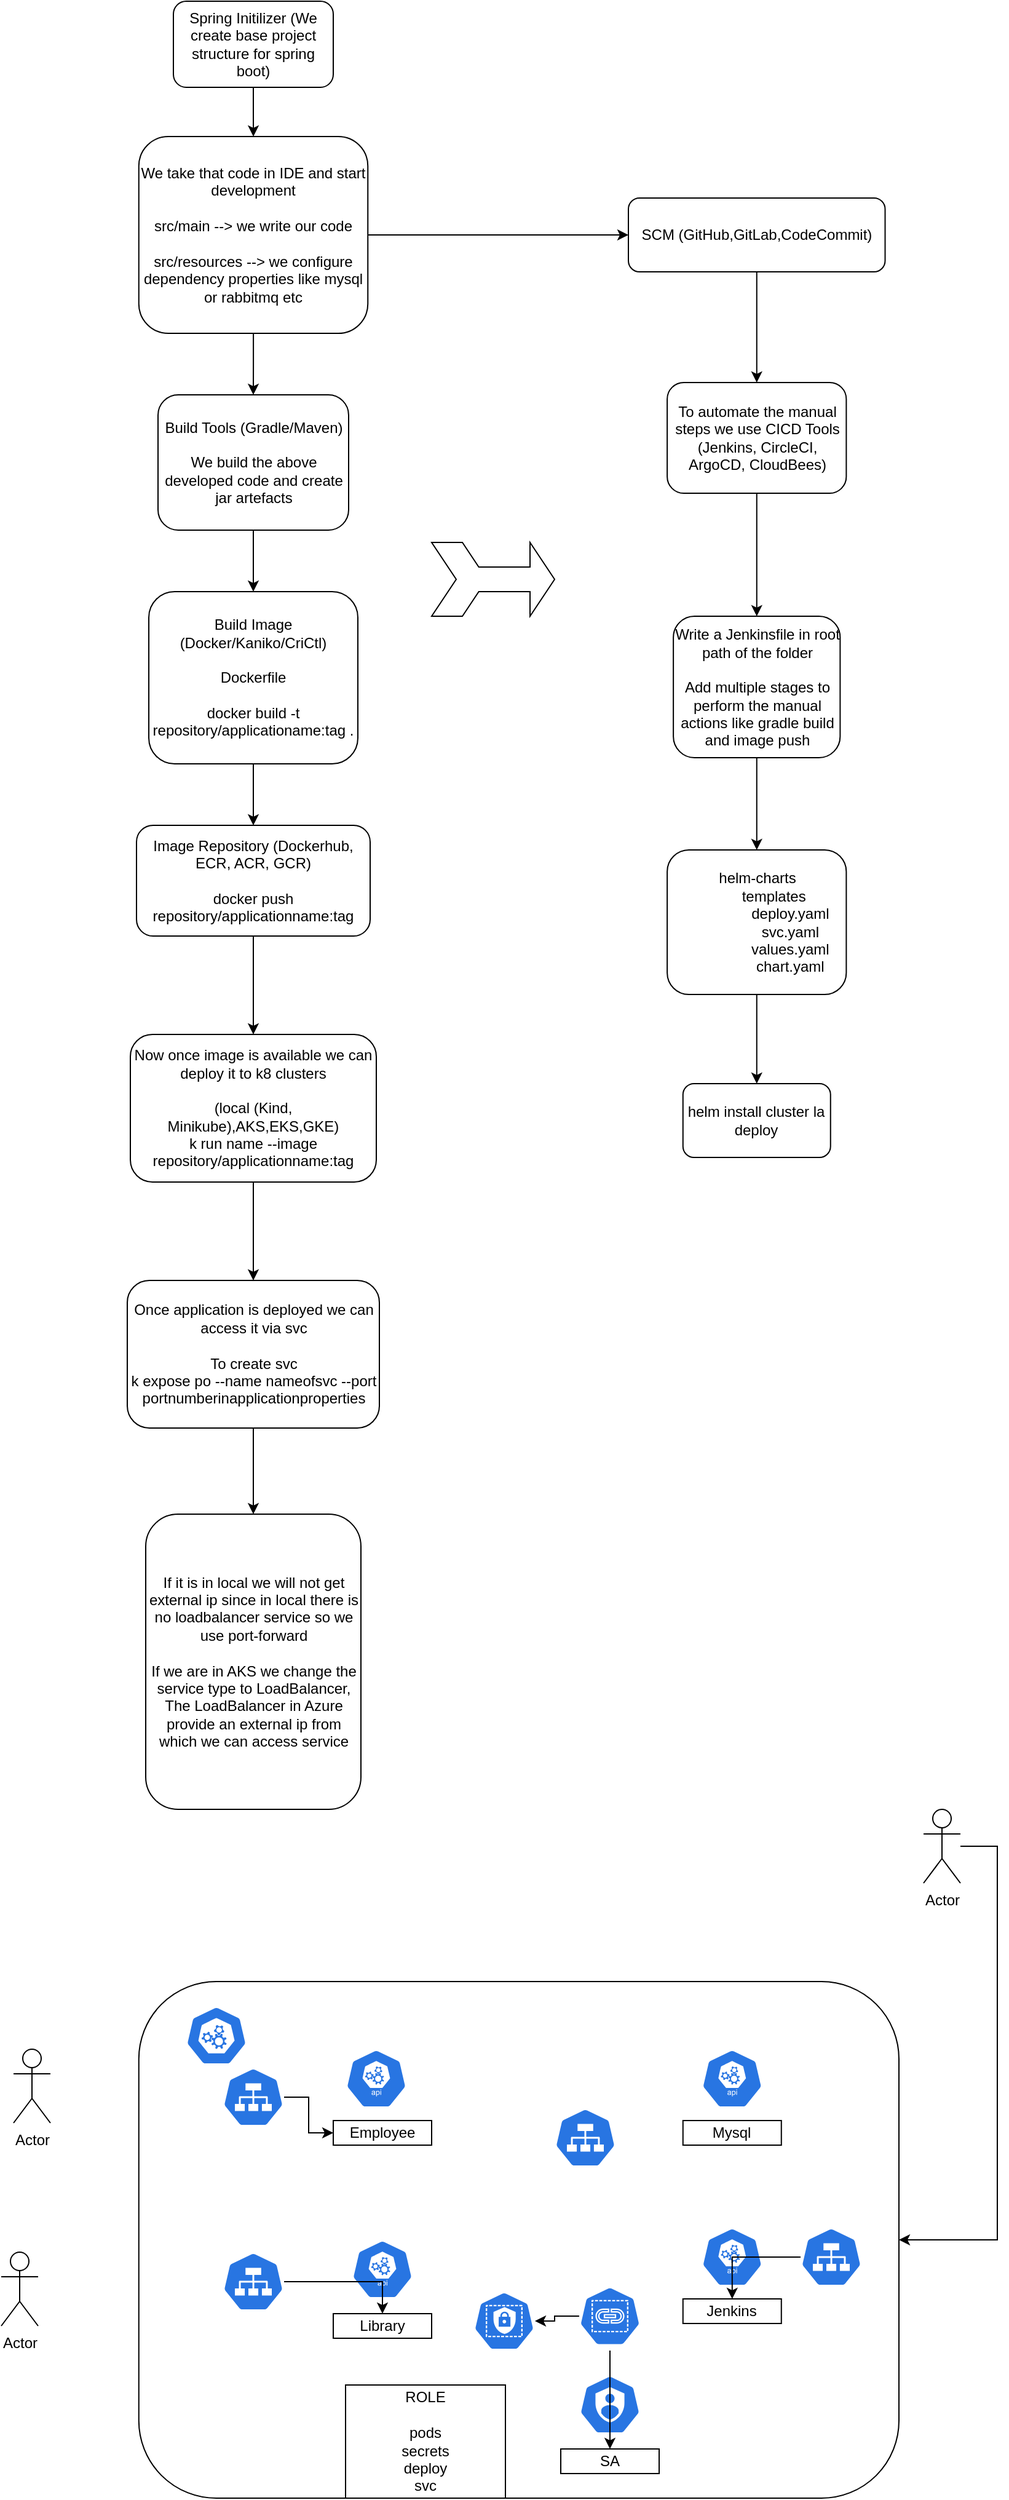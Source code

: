 <mxfile version="21.8.2" type="github">
  <diagram name="Page-1" id="WOTOL3OCUuAJzOhdY58Q">
    <mxGraphModel dx="1811" dy="628" grid="1" gridSize="10" guides="1" tooltips="1" connect="1" arrows="1" fold="1" page="1" pageScale="1" pageWidth="827" pageHeight="1169" math="0" shadow="0">
      <root>
        <mxCell id="0" />
        <mxCell id="1" parent="0" />
        <mxCell id="YCsUsQrlKh676d5kT_w2-3" value="" style="edgeStyle=orthogonalEdgeStyle;rounded=0;orthogonalLoop=1;jettySize=auto;html=1;" edge="1" parent="1" source="YCsUsQrlKh676d5kT_w2-1" target="YCsUsQrlKh676d5kT_w2-2">
          <mxGeometry relative="1" as="geometry" />
        </mxCell>
        <mxCell id="YCsUsQrlKh676d5kT_w2-1" value="Spring Initilizer (We create base project structure for spring boot)" style="rounded=1;whiteSpace=wrap;html=1;" vertex="1" parent="1">
          <mxGeometry x="120" y="50" width="130" height="70" as="geometry" />
        </mxCell>
        <mxCell id="YCsUsQrlKh676d5kT_w2-5" value="" style="edgeStyle=orthogonalEdgeStyle;rounded=0;orthogonalLoop=1;jettySize=auto;html=1;" edge="1" parent="1" source="YCsUsQrlKh676d5kT_w2-2" target="YCsUsQrlKh676d5kT_w2-4">
          <mxGeometry relative="1" as="geometry" />
        </mxCell>
        <mxCell id="YCsUsQrlKh676d5kT_w2-11" value="" style="edgeStyle=orthogonalEdgeStyle;rounded=0;orthogonalLoop=1;jettySize=auto;html=1;" edge="1" parent="1" source="YCsUsQrlKh676d5kT_w2-2" target="YCsUsQrlKh676d5kT_w2-10">
          <mxGeometry relative="1" as="geometry" />
        </mxCell>
        <mxCell id="YCsUsQrlKh676d5kT_w2-2" value="We take that code in IDE and start development&lt;br&gt;&lt;br&gt;src/main --&amp;gt; we write our code&lt;br&gt;&lt;br&gt;src/resources --&amp;gt; we configure dependency properties like mysql or rabbitmq etc" style="whiteSpace=wrap;html=1;rounded=1;" vertex="1" parent="1">
          <mxGeometry x="91.88" y="160" width="186.25" height="160" as="geometry" />
        </mxCell>
        <mxCell id="YCsUsQrlKh676d5kT_w2-7" value="" style="edgeStyle=orthogonalEdgeStyle;rounded=0;orthogonalLoop=1;jettySize=auto;html=1;" edge="1" parent="1" source="YCsUsQrlKh676d5kT_w2-4" target="YCsUsQrlKh676d5kT_w2-6">
          <mxGeometry relative="1" as="geometry" />
        </mxCell>
        <mxCell id="YCsUsQrlKh676d5kT_w2-4" value="Build Tools (Gradle/Maven)&lt;br&gt;&lt;br&gt;We build the above developed code and create jar artefacts" style="whiteSpace=wrap;html=1;rounded=1;" vertex="1" parent="1">
          <mxGeometry x="107.5" y="370" width="155" height="110" as="geometry" />
        </mxCell>
        <mxCell id="YCsUsQrlKh676d5kT_w2-9" value="" style="edgeStyle=orthogonalEdgeStyle;rounded=0;orthogonalLoop=1;jettySize=auto;html=1;" edge="1" parent="1" source="YCsUsQrlKh676d5kT_w2-6" target="YCsUsQrlKh676d5kT_w2-8">
          <mxGeometry relative="1" as="geometry" />
        </mxCell>
        <mxCell id="YCsUsQrlKh676d5kT_w2-6" value="Build Image (Docker/Kaniko/CriCtl)&lt;br&gt;&lt;br&gt;Dockerfile&lt;br&gt;&lt;br&gt;docker build -t repository/applicationame:tag ." style="whiteSpace=wrap;html=1;rounded=1;" vertex="1" parent="1">
          <mxGeometry x="100.01" y="530" width="169.99" height="140" as="geometry" />
        </mxCell>
        <mxCell id="YCsUsQrlKh676d5kT_w2-13" value="" style="edgeStyle=orthogonalEdgeStyle;rounded=0;orthogonalLoop=1;jettySize=auto;html=1;" edge="1" parent="1" source="YCsUsQrlKh676d5kT_w2-8" target="YCsUsQrlKh676d5kT_w2-12">
          <mxGeometry relative="1" as="geometry" />
        </mxCell>
        <mxCell id="YCsUsQrlKh676d5kT_w2-8" value="Image Repository (Dockerhub, ECR, ACR, GCR)&lt;br&gt;&lt;br&gt;docker push repository/applicationname:tag" style="whiteSpace=wrap;html=1;rounded=1;" vertex="1" parent="1">
          <mxGeometry x="90" y="720" width="190" height="90" as="geometry" />
        </mxCell>
        <mxCell id="YCsUsQrlKh676d5kT_w2-20" value="" style="edgeStyle=orthogonalEdgeStyle;rounded=0;orthogonalLoop=1;jettySize=auto;html=1;" edge="1" parent="1" source="YCsUsQrlKh676d5kT_w2-10" target="YCsUsQrlKh676d5kT_w2-19">
          <mxGeometry relative="1" as="geometry" />
        </mxCell>
        <mxCell id="YCsUsQrlKh676d5kT_w2-10" value="SCM (GitHub,GitLab,CodeCommit)" style="whiteSpace=wrap;html=1;rounded=1;" vertex="1" parent="1">
          <mxGeometry x="490" y="210" width="208.75" height="60" as="geometry" />
        </mxCell>
        <mxCell id="YCsUsQrlKh676d5kT_w2-15" value="" style="edgeStyle=orthogonalEdgeStyle;rounded=0;orthogonalLoop=1;jettySize=auto;html=1;" edge="1" parent="1" source="YCsUsQrlKh676d5kT_w2-12" target="YCsUsQrlKh676d5kT_w2-14">
          <mxGeometry relative="1" as="geometry" />
        </mxCell>
        <mxCell id="YCsUsQrlKh676d5kT_w2-12" value="Now once image is available we can deploy it to k8 clusters&lt;br&gt;&lt;br&gt;(local (Kind, Minikube),AKS,EKS,GKE)&lt;br&gt;k run name --image repository/applicationname:tag" style="whiteSpace=wrap;html=1;rounded=1;" vertex="1" parent="1">
          <mxGeometry x="85" y="890" width="200" height="120" as="geometry" />
        </mxCell>
        <mxCell id="YCsUsQrlKh676d5kT_w2-17" value="" style="edgeStyle=orthogonalEdgeStyle;rounded=0;orthogonalLoop=1;jettySize=auto;html=1;" edge="1" parent="1" source="YCsUsQrlKh676d5kT_w2-14" target="YCsUsQrlKh676d5kT_w2-16">
          <mxGeometry relative="1" as="geometry" />
        </mxCell>
        <mxCell id="YCsUsQrlKh676d5kT_w2-14" value="Once application is deployed we can access it via svc&lt;br&gt;&lt;br&gt;To create svc&lt;br&gt;k expose po --name nameofsvc --port portnumberinapplicationproperties" style="whiteSpace=wrap;html=1;rounded=1;" vertex="1" parent="1">
          <mxGeometry x="82.5" y="1090" width="205" height="120" as="geometry" />
        </mxCell>
        <mxCell id="YCsUsQrlKh676d5kT_w2-16" value="If it is in local we will not get external ip since in local there is no loadbalancer service so we use port-forward&lt;br&gt;&lt;br&gt;If we are in AKS we change the service type to LoadBalancer, The LoadBalancer in Azure provide an external ip from which we can access service" style="whiteSpace=wrap;html=1;rounded=1;" vertex="1" parent="1">
          <mxGeometry x="97.5" y="1280" width="175" height="240" as="geometry" />
        </mxCell>
        <mxCell id="YCsUsQrlKh676d5kT_w2-18" value="" style="html=1;shadow=0;dashed=0;align=center;verticalAlign=middle;shape=mxgraph.arrows2.tailedNotchedArrow;dy1=10;dx1=20;notch=20;arrowHead=20;dx2=25;dy2=30;" vertex="1" parent="1">
          <mxGeometry x="330" y="490" width="100" height="60" as="geometry" />
        </mxCell>
        <mxCell id="YCsUsQrlKh676d5kT_w2-22" value="" style="edgeStyle=orthogonalEdgeStyle;rounded=0;orthogonalLoop=1;jettySize=auto;html=1;" edge="1" parent="1" source="YCsUsQrlKh676d5kT_w2-19" target="YCsUsQrlKh676d5kT_w2-21">
          <mxGeometry relative="1" as="geometry" />
        </mxCell>
        <mxCell id="YCsUsQrlKh676d5kT_w2-19" value="To automate the manual steps we use CICD Tools&lt;br&gt;(Jenkins, CircleCI, ArgoCD, CloudBees)" style="whiteSpace=wrap;html=1;rounded=1;" vertex="1" parent="1">
          <mxGeometry x="521.56" y="360" width="145.63" height="90" as="geometry" />
        </mxCell>
        <mxCell id="YCsUsQrlKh676d5kT_w2-24" value="" style="edgeStyle=orthogonalEdgeStyle;rounded=0;orthogonalLoop=1;jettySize=auto;html=1;" edge="1" parent="1" source="YCsUsQrlKh676d5kT_w2-21" target="YCsUsQrlKh676d5kT_w2-23">
          <mxGeometry relative="1" as="geometry" />
        </mxCell>
        <mxCell id="YCsUsQrlKh676d5kT_w2-21" value="Write a Jenkinsfile in root path of the folder&lt;br&gt;&lt;br&gt;Add multiple stages to perform the manual actions like gradle build and image push" style="whiteSpace=wrap;html=1;rounded=1;" vertex="1" parent="1">
          <mxGeometry x="526.56" y="550" width="135.63" height="115" as="geometry" />
        </mxCell>
        <mxCell id="YCsUsQrlKh676d5kT_w2-26" value="" style="edgeStyle=orthogonalEdgeStyle;rounded=0;orthogonalLoop=1;jettySize=auto;html=1;" edge="1" parent="1" source="YCsUsQrlKh676d5kT_w2-23" target="YCsUsQrlKh676d5kT_w2-25">
          <mxGeometry relative="1" as="geometry" />
        </mxCell>
        <mxCell id="YCsUsQrlKh676d5kT_w2-23" value="helm-charts&lt;br&gt;&lt;span style=&quot;white-space: pre;&quot;&gt;&#x9;&lt;/span&gt;templates&lt;br&gt;&lt;span style=&quot;white-space: pre;&quot;&gt;&#x9;&lt;/span&gt;&lt;span style=&quot;white-space: pre;&quot;&gt;&#x9;&lt;/span&gt;deploy.yaml&lt;br&gt;&lt;span style=&quot;white-space: pre;&quot;&gt;&#x9;&lt;/span&gt;&lt;span style=&quot;white-space: pre;&quot;&gt;&#x9;&lt;/span&gt;svc.yaml&lt;br&gt;&lt;span style=&quot;white-space: pre;&quot;&gt;&#x9;&lt;/span&gt;&lt;span style=&quot;white-space: pre;&quot;&gt;&#x9;&lt;/span&gt;values.yaml&lt;br&gt;&lt;span style=&quot;white-space: pre;&quot;&gt;&#x9;&lt;/span&gt;&lt;span style=&quot;white-space: pre;&quot;&gt;&#x9;&lt;/span&gt;chart.yaml" style="whiteSpace=wrap;html=1;rounded=1;" vertex="1" parent="1">
          <mxGeometry x="521.56" y="740" width="145.63" height="117.5" as="geometry" />
        </mxCell>
        <mxCell id="YCsUsQrlKh676d5kT_w2-25" value="helm install cluster la deploy" style="whiteSpace=wrap;html=1;rounded=1;" vertex="1" parent="1">
          <mxGeometry x="534.375" y="930" width="120" height="60" as="geometry" />
        </mxCell>
        <mxCell id="YCsUsQrlKh676d5kT_w2-27" value="" style="rounded=1;whiteSpace=wrap;html=1;" vertex="1" parent="1">
          <mxGeometry x="91.88" y="1660" width="618.12" height="420" as="geometry" />
        </mxCell>
        <mxCell id="YCsUsQrlKh676d5kT_w2-28" value="" style="sketch=0;html=1;dashed=0;whitespace=wrap;fillColor=#2875E2;strokeColor=#ffffff;points=[[0.005,0.63,0],[0.1,0.2,0],[0.9,0.2,0],[0.5,0,0],[0.995,0.63,0],[0.72,0.99,0],[0.5,1,0],[0.28,0.99,0]];verticalLabelPosition=bottom;align=center;verticalAlign=top;shape=mxgraph.kubernetes.icon;prIcon=master" vertex="1" parent="1">
          <mxGeometry x="130" y="1680" width="50" height="48" as="geometry" />
        </mxCell>
        <mxCell id="YCsUsQrlKh676d5kT_w2-30" value="" style="sketch=0;html=1;dashed=0;whitespace=wrap;fillColor=#2875E2;strokeColor=#ffffff;points=[[0.005,0.63,0],[0.1,0.2,0],[0.9,0.2,0],[0.5,0,0],[0.995,0.63,0],[0.72,0.99,0],[0.5,1,0],[0.28,0.99,0]];verticalLabelPosition=bottom;align=center;verticalAlign=top;shape=mxgraph.kubernetes.icon;prIcon=api" vertex="1" parent="1">
          <mxGeometry x="260" y="1715" width="50" height="48" as="geometry" />
        </mxCell>
        <mxCell id="YCsUsQrlKh676d5kT_w2-31" value="" style="sketch=0;html=1;dashed=0;whitespace=wrap;fillColor=#2875E2;strokeColor=#ffffff;points=[[0.005,0.63,0],[0.1,0.2,0],[0.9,0.2,0],[0.5,0,0],[0.995,0.63,0],[0.72,0.99,0],[0.5,1,0],[0.28,0.99,0]];verticalLabelPosition=bottom;align=center;verticalAlign=top;shape=mxgraph.kubernetes.icon;prIcon=api" vertex="1" parent="1">
          <mxGeometry x="549.38" y="1715" width="50" height="48" as="geometry" />
        </mxCell>
        <mxCell id="YCsUsQrlKh676d5kT_w2-32" value="" style="sketch=0;html=1;dashed=0;whitespace=wrap;fillColor=#2875E2;strokeColor=#ffffff;points=[[0.005,0.63,0],[0.1,0.2,0],[0.9,0.2,0],[0.5,0,0],[0.995,0.63,0],[0.72,0.99,0],[0.5,1,0],[0.28,0.99,0]];verticalLabelPosition=bottom;align=center;verticalAlign=top;shape=mxgraph.kubernetes.icon;prIcon=api" vertex="1" parent="1">
          <mxGeometry x="265" y="1870" width="50" height="48" as="geometry" />
        </mxCell>
        <mxCell id="YCsUsQrlKh676d5kT_w2-33" value="Employee" style="rounded=0;whiteSpace=wrap;html=1;" vertex="1" parent="1">
          <mxGeometry x="250" y="1773" width="80" height="20" as="geometry" />
        </mxCell>
        <mxCell id="YCsUsQrlKh676d5kT_w2-34" value="Library" style="rounded=0;whiteSpace=wrap;html=1;" vertex="1" parent="1">
          <mxGeometry x="250" y="1930" width="80" height="20" as="geometry" />
        </mxCell>
        <mxCell id="YCsUsQrlKh676d5kT_w2-35" value="Mysql" style="rounded=0;whiteSpace=wrap;html=1;" vertex="1" parent="1">
          <mxGeometry x="534.38" y="1773" width="80" height="20" as="geometry" />
        </mxCell>
        <mxCell id="YCsUsQrlKh676d5kT_w2-39" value="" style="sketch=0;html=1;dashed=0;whitespace=wrap;fillColor=#2875E2;strokeColor=#ffffff;points=[[0.005,0.63,0],[0.1,0.2,0],[0.9,0.2,0],[0.5,0,0],[0.995,0.63,0],[0.72,0.99,0],[0.5,1,0],[0.28,0.99,0]];verticalLabelPosition=bottom;align=center;verticalAlign=top;shape=mxgraph.kubernetes.icon;prIcon=api" vertex="1" parent="1">
          <mxGeometry x="549.38" y="1860" width="50" height="48" as="geometry" />
        </mxCell>
        <mxCell id="YCsUsQrlKh676d5kT_w2-40" value="Jenkins" style="rounded=0;whiteSpace=wrap;html=1;" vertex="1" parent="1">
          <mxGeometry x="534.38" y="1918" width="80" height="20" as="geometry" />
        </mxCell>
        <mxCell id="YCsUsQrlKh676d5kT_w2-42" value="" style="sketch=0;html=1;dashed=0;whitespace=wrap;fillColor=#2875E2;strokeColor=#ffffff;points=[[0.005,0.63,0],[0.1,0.2,0],[0.9,0.2,0],[0.5,0,0],[0.995,0.63,0],[0.72,0.99,0],[0.5,1,0],[0.28,0.99,0]];verticalLabelPosition=bottom;align=center;verticalAlign=top;shape=mxgraph.kubernetes.icon;prIcon=sa" vertex="1" parent="1">
          <mxGeometry x="450" y="1980" width="50" height="48" as="geometry" />
        </mxCell>
        <mxCell id="YCsUsQrlKh676d5kT_w2-43" value="SA" style="rounded=0;whiteSpace=wrap;html=1;" vertex="1" parent="1">
          <mxGeometry x="435" y="2040" width="80" height="20" as="geometry" />
        </mxCell>
        <mxCell id="YCsUsQrlKh676d5kT_w2-44" value="" style="sketch=0;html=1;dashed=0;whitespace=wrap;fillColor=#2875E2;strokeColor=#ffffff;points=[[0.005,0.63,0],[0.1,0.2,0],[0.9,0.2,0],[0.5,0,0],[0.995,0.63,0],[0.72,0.99,0],[0.5,1,0],[0.28,0.99,0]];verticalLabelPosition=bottom;align=center;verticalAlign=top;shape=mxgraph.kubernetes.icon;prIcon=role" vertex="1" parent="1">
          <mxGeometry x="364" y="1912" width="50" height="48" as="geometry" />
        </mxCell>
        <mxCell id="YCsUsQrlKh676d5kT_w2-45" value="ROLE&lt;br&gt;&lt;br&gt;pods&lt;br&gt;secrets&lt;br&gt;deploy&lt;br&gt;svc" style="rounded=0;whiteSpace=wrap;html=1;" vertex="1" parent="1">
          <mxGeometry x="260" y="1988" width="130" height="92" as="geometry" />
        </mxCell>
        <mxCell id="YCsUsQrlKh676d5kT_w2-47" value="" style="edgeStyle=orthogonalEdgeStyle;rounded=0;orthogonalLoop=1;jettySize=auto;html=1;" edge="1" parent="1" source="YCsUsQrlKh676d5kT_w2-46" target="YCsUsQrlKh676d5kT_w2-44">
          <mxGeometry relative="1" as="geometry" />
        </mxCell>
        <mxCell id="YCsUsQrlKh676d5kT_w2-49" value="" style="edgeStyle=orthogonalEdgeStyle;rounded=0;orthogonalLoop=1;jettySize=auto;html=1;" edge="1" parent="1" source="YCsUsQrlKh676d5kT_w2-46" target="YCsUsQrlKh676d5kT_w2-43">
          <mxGeometry relative="1" as="geometry" />
        </mxCell>
        <mxCell id="YCsUsQrlKh676d5kT_w2-46" value="" style="sketch=0;html=1;dashed=0;whitespace=wrap;fillColor=#2875E2;strokeColor=#ffffff;points=[[0.005,0.63,0],[0.1,0.2,0],[0.9,0.2,0],[0.5,0,0],[0.995,0.63,0],[0.72,0.99,0],[0.5,1,0],[0.28,0.99,0]];verticalLabelPosition=bottom;align=center;verticalAlign=top;shape=mxgraph.kubernetes.icon;prIcon=rb" vertex="1" parent="1">
          <mxGeometry x="450" y="1904" width="50" height="56" as="geometry" />
        </mxCell>
        <mxCell id="YCsUsQrlKh676d5kT_w2-53" value="" style="edgeStyle=orthogonalEdgeStyle;rounded=0;orthogonalLoop=1;jettySize=auto;html=1;" edge="1" parent="1" source="YCsUsQrlKh676d5kT_w2-51" target="YCsUsQrlKh676d5kT_w2-40">
          <mxGeometry relative="1" as="geometry" />
        </mxCell>
        <mxCell id="YCsUsQrlKh676d5kT_w2-51" value="" style="sketch=0;html=1;dashed=0;whitespace=wrap;fillColor=#2875E2;strokeColor=#ffffff;points=[[0.005,0.63,0],[0.1,0.2,0],[0.9,0.2,0],[0.5,0,0],[0.995,0.63,0],[0.72,0.99,0],[0.5,1,0],[0.28,0.99,0]];verticalLabelPosition=bottom;align=center;verticalAlign=top;shape=mxgraph.kubernetes.icon;prIcon=svc" vertex="1" parent="1">
          <mxGeometry x="630" y="1860" width="50" height="48" as="geometry" />
        </mxCell>
        <mxCell id="YCsUsQrlKh676d5kT_w2-54" value="" style="edgeStyle=orthogonalEdgeStyle;rounded=0;orthogonalLoop=1;jettySize=auto;html=1;" edge="1" parent="1" source="YCsUsQrlKh676d5kT_w2-52" target="YCsUsQrlKh676d5kT_w2-27">
          <mxGeometry relative="1" as="geometry">
            <Array as="points">
              <mxPoint x="790" y="1550" />
              <mxPoint x="790" y="1870" />
            </Array>
          </mxGeometry>
        </mxCell>
        <mxCell id="YCsUsQrlKh676d5kT_w2-52" value="Actor" style="shape=umlActor;verticalLabelPosition=bottom;verticalAlign=top;html=1;outlineConnect=0;" vertex="1" parent="1">
          <mxGeometry x="730" y="1520" width="30" height="60" as="geometry" />
        </mxCell>
        <mxCell id="YCsUsQrlKh676d5kT_w2-59" value="" style="edgeStyle=orthogonalEdgeStyle;rounded=0;orthogonalLoop=1;jettySize=auto;html=1;" edge="1" parent="1" source="YCsUsQrlKh676d5kT_w2-55" target="YCsUsQrlKh676d5kT_w2-33">
          <mxGeometry relative="1" as="geometry" />
        </mxCell>
        <mxCell id="YCsUsQrlKh676d5kT_w2-55" value="" style="sketch=0;html=1;dashed=0;whitespace=wrap;fillColor=#2875E2;strokeColor=#ffffff;points=[[0.005,0.63,0],[0.1,0.2,0],[0.9,0.2,0],[0.5,0,0],[0.995,0.63,0],[0.72,0.99,0],[0.5,1,0],[0.28,0.99,0]];verticalLabelPosition=bottom;align=center;verticalAlign=top;shape=mxgraph.kubernetes.icon;prIcon=svc" vertex="1" parent="1">
          <mxGeometry x="160" y="1730" width="50" height="48" as="geometry" />
        </mxCell>
        <mxCell id="YCsUsQrlKh676d5kT_w2-60" value="" style="edgeStyle=orthogonalEdgeStyle;rounded=0;orthogonalLoop=1;jettySize=auto;html=1;" edge="1" parent="1" source="YCsUsQrlKh676d5kT_w2-56" target="YCsUsQrlKh676d5kT_w2-34">
          <mxGeometry relative="1" as="geometry" />
        </mxCell>
        <mxCell id="YCsUsQrlKh676d5kT_w2-56" value="" style="sketch=0;html=1;dashed=0;whitespace=wrap;fillColor=#2875E2;strokeColor=#ffffff;points=[[0.005,0.63,0],[0.1,0.2,0],[0.9,0.2,0],[0.5,0,0],[0.995,0.63,0],[0.72,0.99,0],[0.5,1,0],[0.28,0.99,0]];verticalLabelPosition=bottom;align=center;verticalAlign=top;shape=mxgraph.kubernetes.icon;prIcon=svc" vertex="1" parent="1">
          <mxGeometry x="160.01" y="1880" width="50" height="48" as="geometry" />
        </mxCell>
        <mxCell id="YCsUsQrlKh676d5kT_w2-57" value="Actor" style="shape=umlActor;verticalLabelPosition=bottom;verticalAlign=top;html=1;outlineConnect=0;" vertex="1" parent="1">
          <mxGeometry x="-10" y="1715" width="30" height="60" as="geometry" />
        </mxCell>
        <mxCell id="YCsUsQrlKh676d5kT_w2-58" value="Actor" style="shape=umlActor;verticalLabelPosition=bottom;verticalAlign=top;html=1;outlineConnect=0;" vertex="1" parent="1">
          <mxGeometry x="-20" y="1880" width="30" height="60" as="geometry" />
        </mxCell>
        <mxCell id="YCsUsQrlKh676d5kT_w2-61" value="" style="sketch=0;html=1;dashed=0;whitespace=wrap;fillColor=#2875E2;strokeColor=#ffffff;points=[[0.005,0.63,0],[0.1,0.2,0],[0.9,0.2,0],[0.5,0,0],[0.995,0.63,0],[0.72,0.99,0],[0.5,1,0],[0.28,0.99,0]];verticalLabelPosition=bottom;align=center;verticalAlign=top;shape=mxgraph.kubernetes.icon;prIcon=svc" vertex="1" parent="1">
          <mxGeometry x="430" y="1763" width="50" height="48" as="geometry" />
        </mxCell>
      </root>
    </mxGraphModel>
  </diagram>
</mxfile>
